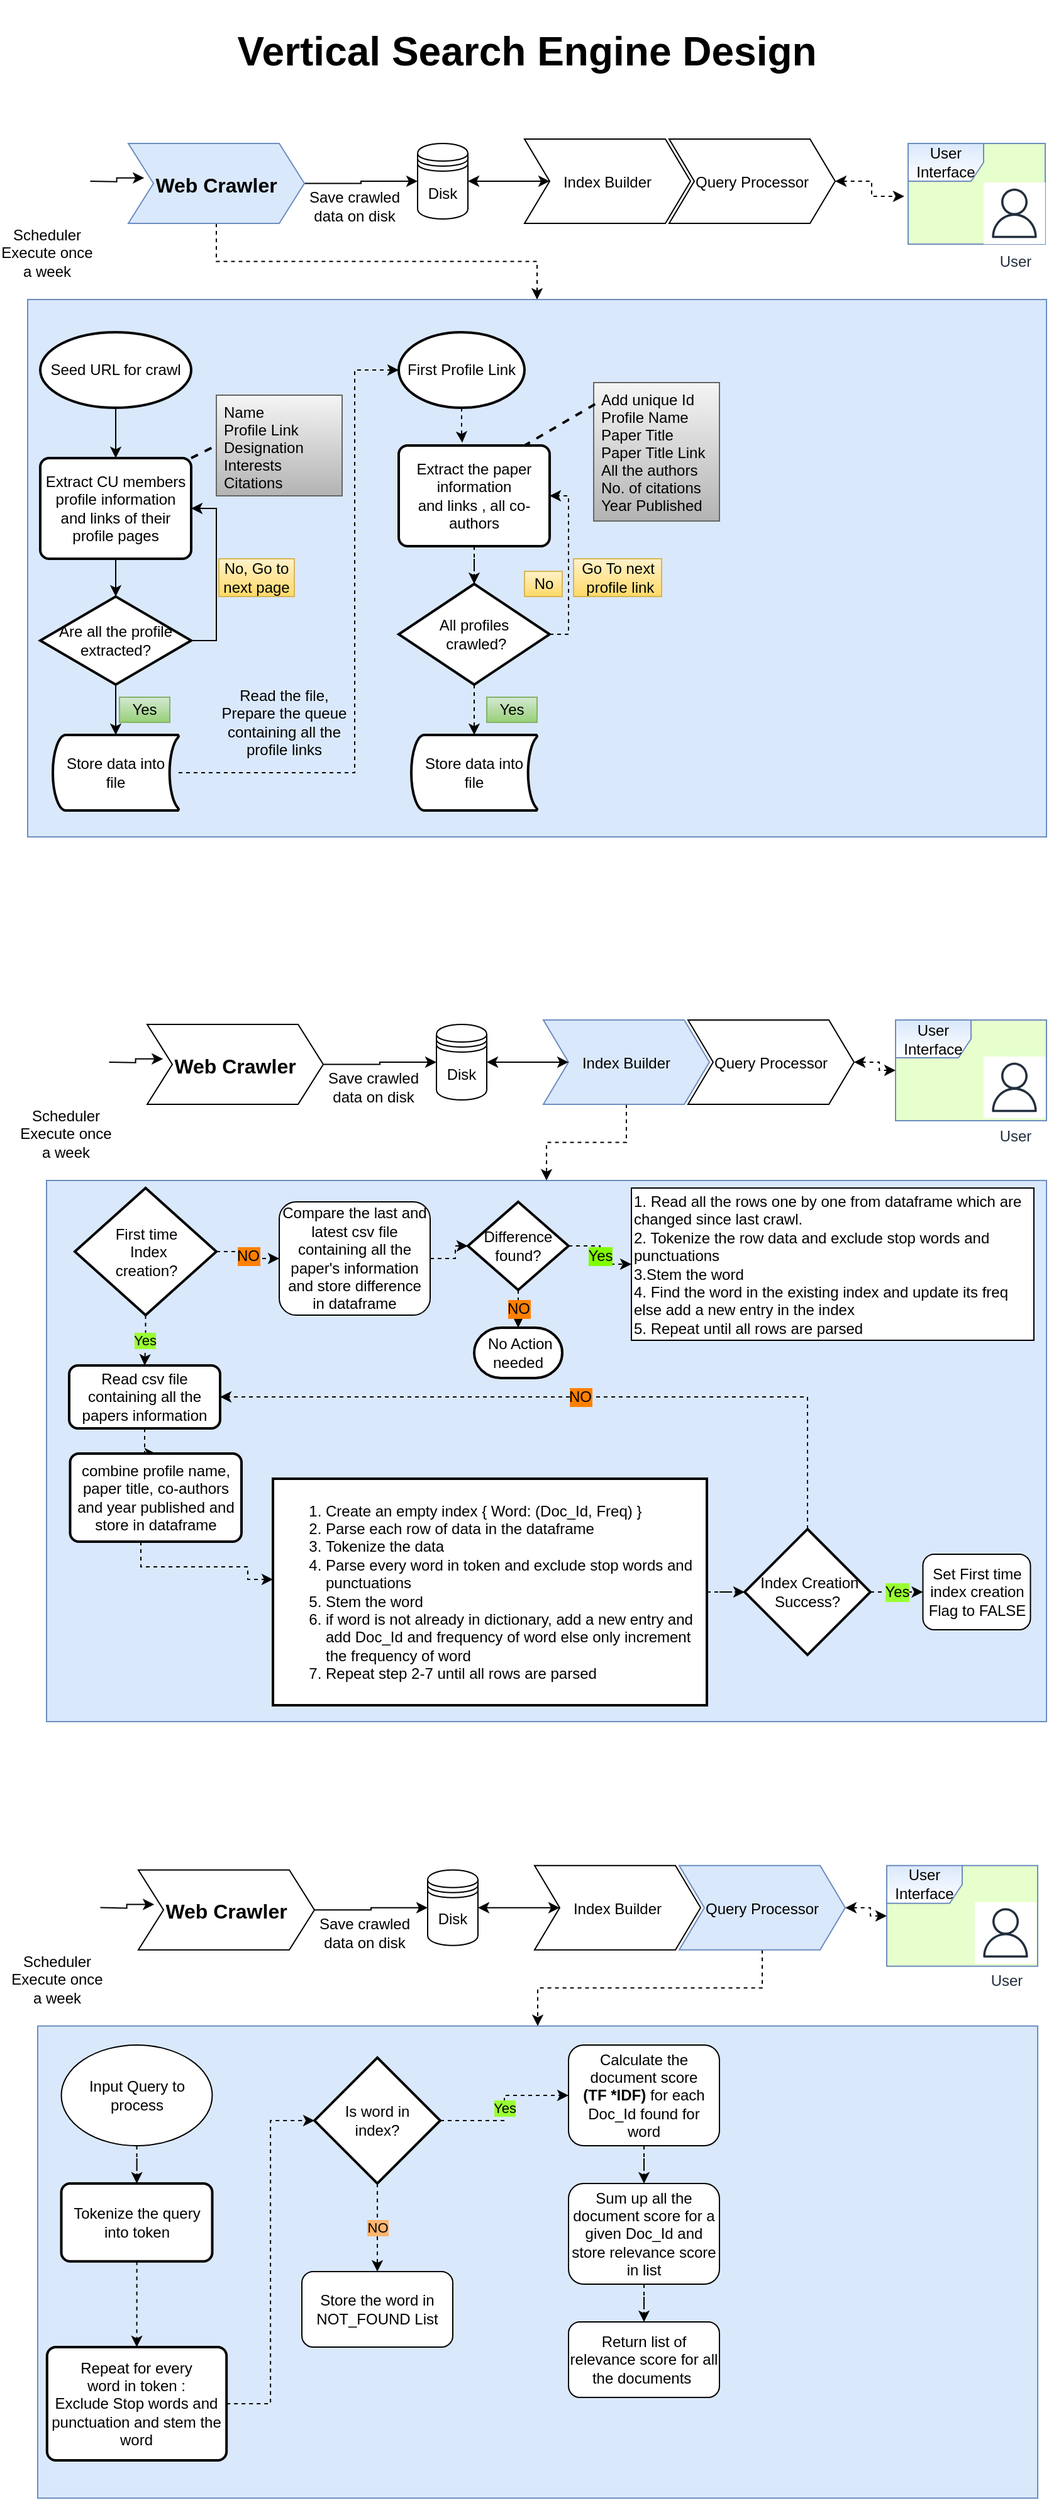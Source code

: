<mxfile version="14.5.0" type="github">
  <diagram id="kgpKYQtTHZ0yAKxKKP6v" name="Page-1">
    <mxGraphModel dx="1422" dy="766" grid="1" gridSize="10" guides="1" tooltips="1" connect="1" arrows="1" fold="1" page="1" pageScale="1" pageWidth="850" pageHeight="1100" math="0" shadow="0">
      <root>
        <mxCell id="0" />
        <mxCell id="1" parent="0" />
        <mxCell id="aCHnfyv8PlhnQlmvMtqF-79" value="" style="rounded=0;whiteSpace=wrap;html=1;fontSize=12;align=center;fillColor=#dae8fc;strokeColor=#6c8ebf;" parent="1" vertex="1">
          <mxGeometry x="30" y="243" width="810" height="427" as="geometry" />
        </mxCell>
        <mxCell id="aCHnfyv8PlhnQlmvMtqF-12" value="User Interface" style="shape=umlFrame;whiteSpace=wrap;html=1;fillColor=#dae8fc;strokeColor=#6c8ebf;gradientColor=#ffffff;swimlaneFillColor=#E6FFCC;" parent="1" vertex="1">
          <mxGeometry x="730" y="119" width="109" height="80" as="geometry" />
        </mxCell>
        <mxCell id="aCHnfyv8PlhnQlmvMtqF-6" value="Index Builder" style="shape=step;perimeter=stepPerimeter;fixedSize=1;points=[];align=center;" parent="1" vertex="1">
          <mxGeometry x="425" y="115.5" width="132" height="67" as="geometry" />
        </mxCell>
        <mxCell id="aCHnfyv8PlhnQlmvMtqF-19" style="edgeStyle=orthogonalEdgeStyle;rounded=0;orthogonalLoop=1;jettySize=auto;html=1;entryX=0;entryY=0.5;entryDx=0;entryDy=0;startArrow=none;startFill=0;" parent="1" source="aCHnfyv8PlhnQlmvMtqF-5" target="aCHnfyv8PlhnQlmvMtqF-17" edge="1">
          <mxGeometry relative="1" as="geometry" />
        </mxCell>
        <mxCell id="aCHnfyv8PlhnQlmvMtqF-82" style="edgeStyle=orthogonalEdgeStyle;rounded=0;orthogonalLoop=1;jettySize=auto;html=1;dashed=1;startArrow=none;startFill=0;fontSize=24;" parent="1" source="aCHnfyv8PlhnQlmvMtqF-5" target="aCHnfyv8PlhnQlmvMtqF-79" edge="1">
          <mxGeometry relative="1" as="geometry" />
        </mxCell>
        <mxCell id="aCHnfyv8PlhnQlmvMtqF-5" value="Web Crawler" style="shape=step;perimeter=stepPerimeter;fixedSize=1;points=[];fillColor=#dae8fc;strokeColor=#6c8ebf;fontStyle=1;fontSize=16;" parent="1" vertex="1">
          <mxGeometry x="110" y="119" width="140" height="63.5" as="geometry" />
        </mxCell>
        <mxCell id="8dAeOOXVESq5FxeyXLk6-39" style="edgeStyle=orthogonalEdgeStyle;rounded=0;orthogonalLoop=1;jettySize=auto;html=1;entryX=-0.028;entryY=0.525;entryDx=0;entryDy=0;entryPerimeter=0;dashed=1;startArrow=classic;startFill=1;" edge="1" parent="1" source="aCHnfyv8PlhnQlmvMtqF-7" target="aCHnfyv8PlhnQlmvMtqF-12">
          <mxGeometry relative="1" as="geometry" />
        </mxCell>
        <mxCell id="aCHnfyv8PlhnQlmvMtqF-7" value="Query Processor" style="shape=step;perimeter=stepPerimeter;fixedSize=1;points=[];align=center;fontSize=12;" parent="1" vertex="1">
          <mxGeometry x="540" y="115.5" width="132" height="67" as="geometry" />
        </mxCell>
        <mxCell id="aCHnfyv8PlhnQlmvMtqF-20" style="edgeStyle=orthogonalEdgeStyle;rounded=0;orthogonalLoop=1;jettySize=auto;html=1;startArrow=classic;startFill=1;" parent="1" source="aCHnfyv8PlhnQlmvMtqF-17" target="aCHnfyv8PlhnQlmvMtqF-6" edge="1">
          <mxGeometry relative="1" as="geometry" />
        </mxCell>
        <mxCell id="aCHnfyv8PlhnQlmvMtqF-17" value="Disk" style="shape=datastore;whiteSpace=wrap;html=1;gradientColor=#ffffff;" parent="1" vertex="1">
          <mxGeometry x="340" y="119" width="40" height="60" as="geometry" />
        </mxCell>
        <mxCell id="aCHnfyv8PlhnQlmvMtqF-22" value="Save crawled data on disk" style="text;html=1;strokeColor=none;fillColor=none;align=center;verticalAlign=middle;whiteSpace=wrap;rounded=0;" parent="1" vertex="1">
          <mxGeometry x="250" y="159" width="80" height="20" as="geometry" />
        </mxCell>
        <mxCell id="aCHnfyv8PlhnQlmvMtqF-30" style="edgeStyle=orthogonalEdgeStyle;rounded=0;orthogonalLoop=1;jettySize=auto;html=1;entryX=0.09;entryY=0.432;entryDx=0;entryDy=0;entryPerimeter=0;startArrow=none;startFill=0;" parent="1" target="aCHnfyv8PlhnQlmvMtqF-5" edge="1">
          <mxGeometry relative="1" as="geometry">
            <mxPoint x="79.75" y="148.941" as="sourcePoint" />
          </mxGeometry>
        </mxCell>
        <mxCell id="aCHnfyv8PlhnQlmvMtqF-24" value="Scheduler&lt;br&gt;Execute once &lt;br&gt;a week" style="shape=image;html=1;verticalAlign=top;verticalLabelPosition=bottom;labelBackgroundColor=#ffffff;imageAspect=0;aspect=fixed;image=https://cdn0.iconfinder.com/data/icons/simpline-mix/64/simpline_26-128.png;gradientColor=#ffffff;" parent="1" vertex="1">
          <mxGeometry x="10" y="108.13" width="69.75" height="69.75" as="geometry" />
        </mxCell>
        <mxCell id="aCHnfyv8PlhnQlmvMtqF-50" style="edgeStyle=orthogonalEdgeStyle;rounded=0;orthogonalLoop=1;jettySize=auto;html=1;entryX=0.5;entryY=0;entryDx=0;entryDy=0;startArrow=none;startFill=0;fontSize=12;" parent="1" source="aCHnfyv8PlhnQlmvMtqF-48" target="aCHnfyv8PlhnQlmvMtqF-49" edge="1">
          <mxGeometry relative="1" as="geometry" />
        </mxCell>
        <mxCell id="aCHnfyv8PlhnQlmvMtqF-48" value="Seed URL for crawl" style="strokeWidth=2;html=1;shape=mxgraph.flowchart.start_1;whiteSpace=wrap;gradientColor=#ffffff;fontSize=12;align=center;" parent="1" vertex="1">
          <mxGeometry x="40" y="269" width="120" height="60" as="geometry" />
        </mxCell>
        <mxCell id="aCHnfyv8PlhnQlmvMtqF-52" style="edgeStyle=orthogonalEdgeStyle;rounded=0;orthogonalLoop=1;jettySize=auto;html=1;entryX=0.5;entryY=0;entryDx=0;entryDy=0;entryPerimeter=0;startArrow=none;startFill=0;fontSize=12;" parent="1" source="aCHnfyv8PlhnQlmvMtqF-49" target="aCHnfyv8PlhnQlmvMtqF-51" edge="1">
          <mxGeometry relative="1" as="geometry" />
        </mxCell>
        <mxCell id="aCHnfyv8PlhnQlmvMtqF-49" value="Extract CU members profile information and links of their profile pages" style="rounded=1;whiteSpace=wrap;html=1;absoluteArcSize=1;arcSize=14;strokeWidth=2;gradientColor=#ffffff;fontSize=12;align=center;" parent="1" vertex="1">
          <mxGeometry x="40" y="369" width="120" height="80" as="geometry" />
        </mxCell>
        <mxCell id="aCHnfyv8PlhnQlmvMtqF-53" style="edgeStyle=orthogonalEdgeStyle;rounded=0;orthogonalLoop=1;jettySize=auto;html=1;startArrow=none;startFill=0;fontSize=12;entryX=1;entryY=0.5;entryDx=0;entryDy=0;exitX=1;exitY=0.5;exitDx=0;exitDy=0;exitPerimeter=0;" parent="1" source="aCHnfyv8PlhnQlmvMtqF-51" target="aCHnfyv8PlhnQlmvMtqF-49" edge="1">
          <mxGeometry relative="1" as="geometry">
            <mxPoint x="200" y="409" as="targetPoint" />
          </mxGeometry>
        </mxCell>
        <mxCell id="aCHnfyv8PlhnQlmvMtqF-57" style="edgeStyle=orthogonalEdgeStyle;rounded=0;orthogonalLoop=1;jettySize=auto;html=1;entryX=0.5;entryY=0;entryDx=0;entryDy=0;entryPerimeter=0;startArrow=none;startFill=0;fontSize=12;" parent="1" source="aCHnfyv8PlhnQlmvMtqF-51" target="aCHnfyv8PlhnQlmvMtqF-56" edge="1">
          <mxGeometry relative="1" as="geometry" />
        </mxCell>
        <mxCell id="aCHnfyv8PlhnQlmvMtqF-51" value="Are all the profile extracted?" style="strokeWidth=2;html=1;shape=mxgraph.flowchart.decision;whiteSpace=wrap;gradientColor=#ffffff;fontSize=12;align=center;" parent="1" vertex="1">
          <mxGeometry x="40" y="479" width="120" height="70" as="geometry" />
        </mxCell>
        <mxCell id="aCHnfyv8PlhnQlmvMtqF-55" value="No, Go to next page" style="text;html=1;strokeColor=#d6b656;fillColor=#fff2cc;align=center;verticalAlign=middle;whiteSpace=wrap;rounded=0;fontSize=12;gradientColor=#ffd966;" parent="1" vertex="1">
          <mxGeometry x="182" y="449" width="60" height="30" as="geometry" />
        </mxCell>
        <mxCell id="aCHnfyv8PlhnQlmvMtqF-62" style="edgeStyle=orthogonalEdgeStyle;rounded=0;orthogonalLoop=1;jettySize=auto;html=1;entryX=0;entryY=0.5;entryDx=0;entryDy=0;entryPerimeter=0;dashed=1;startArrow=none;startFill=0;fontSize=12;" parent="1" source="aCHnfyv8PlhnQlmvMtqF-56" target="aCHnfyv8PlhnQlmvMtqF-61" edge="1">
          <mxGeometry relative="1" as="geometry">
            <Array as="points">
              <mxPoint x="290" y="619" />
              <mxPoint x="290" y="299" />
            </Array>
          </mxGeometry>
        </mxCell>
        <mxCell id="aCHnfyv8PlhnQlmvMtqF-56" value="Store data into&lt;br&gt;file" style="strokeWidth=2;html=1;shape=mxgraph.flowchart.stored_data;whiteSpace=wrap;gradientColor=#ffffff;fontSize=12;align=center;" parent="1" vertex="1">
          <mxGeometry x="50" y="589" width="100" height="60" as="geometry" />
        </mxCell>
        <mxCell id="aCHnfyv8PlhnQlmvMtqF-58" value="Yes" style="text;html=1;strokeColor=#82b366;fillColor=#d5e8d4;align=center;verticalAlign=middle;whiteSpace=wrap;rounded=0;fontSize=12;gradientColor=#97d077;" parent="1" vertex="1">
          <mxGeometry x="103" y="559" width="40" height="20" as="geometry" />
        </mxCell>
        <mxCell id="aCHnfyv8PlhnQlmvMtqF-59" value="Name&#xa;Profile Link&#xa;Designation&#xa;Interests&#xa;Citations&#xa;" style="text;fillColor=#f5f5f5;align=left;verticalAlign=top;spacingLeft=4;spacingRight=4;overflow=hidden;rotatable=0;points=[[0,0.5],[1,0.5]];portConstraint=eastwest;fontSize=12;gradientColor=#b3b3b3;strokeColor=#666666;" parent="1" vertex="1">
          <mxGeometry x="180" y="319" width="100" height="80" as="geometry" />
        </mxCell>
        <mxCell id="aCHnfyv8PlhnQlmvMtqF-60" value="" style="endArrow=none;dashed=1;html=1;strokeWidth=2;fontSize=12;entryX=0;entryY=0.5;entryDx=0;entryDy=0;" parent="1" target="aCHnfyv8PlhnQlmvMtqF-59" edge="1">
          <mxGeometry width="50" height="50" relative="1" as="geometry">
            <mxPoint x="160" y="369" as="sourcePoint" />
            <mxPoint x="210" y="319" as="targetPoint" />
          </mxGeometry>
        </mxCell>
        <mxCell id="aCHnfyv8PlhnQlmvMtqF-66" style="edgeStyle=orthogonalEdgeStyle;rounded=0;orthogonalLoop=1;jettySize=auto;html=1;entryX=0.421;entryY=-0.028;entryDx=0;entryDy=0;entryPerimeter=0;dashed=1;startArrow=none;startFill=0;fontSize=12;" parent="1" source="aCHnfyv8PlhnQlmvMtqF-61" target="aCHnfyv8PlhnQlmvMtqF-64" edge="1">
          <mxGeometry relative="1" as="geometry" />
        </mxCell>
        <mxCell id="aCHnfyv8PlhnQlmvMtqF-61" value="First Profile Link" style="strokeWidth=2;html=1;shape=mxgraph.flowchart.start_2;whiteSpace=wrap;gradientColor=#ffffff;fontSize=12;align=center;" parent="1" vertex="1">
          <mxGeometry x="325" y="269" width="100" height="60" as="geometry" />
        </mxCell>
        <mxCell id="aCHnfyv8PlhnQlmvMtqF-63" value="Read the file,&lt;br&gt;Prepare the queue containing all the profile links" style="text;html=1;strokeColor=none;fillColor=none;align=center;verticalAlign=middle;whiteSpace=wrap;rounded=0;fontSize=12;" parent="1" vertex="1">
          <mxGeometry x="180" y="559" width="108" height="40" as="geometry" />
        </mxCell>
        <mxCell id="aCHnfyv8PlhnQlmvMtqF-71" style="edgeStyle=orthogonalEdgeStyle;rounded=0;orthogonalLoop=1;jettySize=auto;html=1;entryX=0.5;entryY=0;entryDx=0;entryDy=0;entryPerimeter=0;dashed=1;startArrow=none;startFill=0;fontSize=12;" parent="1" source="aCHnfyv8PlhnQlmvMtqF-64" target="aCHnfyv8PlhnQlmvMtqF-68" edge="1">
          <mxGeometry relative="1" as="geometry" />
        </mxCell>
        <mxCell id="aCHnfyv8PlhnQlmvMtqF-64" value="Extract the paper information &lt;br&gt;and links , all co-authors" style="rounded=1;whiteSpace=wrap;html=1;absoluteArcSize=1;arcSize=14;strokeWidth=2;gradientColor=#ffffff;fontSize=12;align=center;" parent="1" vertex="1">
          <mxGeometry x="325" y="359" width="120" height="80" as="geometry" />
        </mxCell>
        <mxCell id="aCHnfyv8PlhnQlmvMtqF-65" value="Add unique Id&#xa;Profile Name&#xa;Paper Title&#xa;Paper Title Link&#xa;All the authors&#xa;No. of citations&#xa;Year Published&#xa;" style="text;fillColor=#f5f5f5;align=left;verticalAlign=top;spacingLeft=4;spacingRight=4;overflow=hidden;rotatable=0;points=[[0,0.5],[1,0.5]];portConstraint=eastwest;fontSize=12;gradientColor=#b3b3b3;strokeColor=#666666;" parent="1" vertex="1">
          <mxGeometry x="480" y="309" width="100" height="110" as="geometry" />
        </mxCell>
        <mxCell id="aCHnfyv8PlhnQlmvMtqF-67" value="" style="endArrow=none;dashed=1;html=1;strokeWidth=2;fontSize=12;exitX=0.011;exitY=0.156;exitDx=0;exitDy=0;exitPerimeter=0;" parent="1" source="aCHnfyv8PlhnQlmvMtqF-65" edge="1">
          <mxGeometry width="50" height="50" relative="1" as="geometry">
            <mxPoint x="475" y="339" as="sourcePoint" />
            <mxPoint x="425" y="359" as="targetPoint" />
            <Array as="points" />
          </mxGeometry>
        </mxCell>
        <mxCell id="aCHnfyv8PlhnQlmvMtqF-72" style="edgeStyle=orthogonalEdgeStyle;rounded=0;orthogonalLoop=1;jettySize=auto;html=1;entryX=1;entryY=0.5;entryDx=0;entryDy=0;dashed=1;startArrow=none;startFill=0;fontSize=12;" parent="1" source="aCHnfyv8PlhnQlmvMtqF-68" target="aCHnfyv8PlhnQlmvMtqF-64" edge="1">
          <mxGeometry relative="1" as="geometry">
            <Array as="points">
              <mxPoint x="460" y="509" />
              <mxPoint x="460" y="399" />
            </Array>
          </mxGeometry>
        </mxCell>
        <mxCell id="aCHnfyv8PlhnQlmvMtqF-76" style="edgeStyle=orthogonalEdgeStyle;rounded=0;orthogonalLoop=1;jettySize=auto;html=1;entryX=0.5;entryY=0;entryDx=0;entryDy=0;entryPerimeter=0;dashed=1;startArrow=none;startFill=0;fontSize=12;" parent="1" source="aCHnfyv8PlhnQlmvMtqF-68" target="aCHnfyv8PlhnQlmvMtqF-74" edge="1">
          <mxGeometry relative="1" as="geometry" />
        </mxCell>
        <mxCell id="aCHnfyv8PlhnQlmvMtqF-68" value="All profiles&lt;br&gt;&amp;nbsp;crawled?" style="strokeWidth=2;html=1;shape=mxgraph.flowchart.decision;whiteSpace=wrap;gradientColor=#ffffff;fontSize=12;align=center;" parent="1" vertex="1">
          <mxGeometry x="325" y="469" width="120" height="80" as="geometry" />
        </mxCell>
        <mxCell id="aCHnfyv8PlhnQlmvMtqF-73" value="No" style="text;html=1;align=center;verticalAlign=middle;resizable=0;points=[];autosize=1;fontSize=12;gradientColor=#ffd966;fillColor=#fff2cc;strokeColor=#d6b656;" parent="1" vertex="1">
          <mxGeometry x="425" y="459" width="30" height="20" as="geometry" />
        </mxCell>
        <mxCell id="aCHnfyv8PlhnQlmvMtqF-74" value="Store data into&lt;br&gt;file" style="strokeWidth=2;html=1;shape=mxgraph.flowchart.stored_data;whiteSpace=wrap;gradientColor=#ffffff;fontSize=12;align=center;" parent="1" vertex="1">
          <mxGeometry x="335" y="589" width="100" height="60" as="geometry" />
        </mxCell>
        <mxCell id="aCHnfyv8PlhnQlmvMtqF-77" value="Yes" style="text;html=1;strokeColor=#82b366;fillColor=#d5e8d4;align=center;verticalAlign=middle;whiteSpace=wrap;rounded=0;fontSize=12;gradientColor=#97d077;" parent="1" vertex="1">
          <mxGeometry x="395" y="559" width="40" height="20" as="geometry" />
        </mxCell>
        <mxCell id="aCHnfyv8PlhnQlmvMtqF-78" value="Go To next&lt;br&gt;&amp;nbsp;profile link" style="text;html=1;align=center;verticalAlign=middle;resizable=0;points=[];autosize=1;fontSize=12;gradientColor=#ffd966;fillColor=#fff2cc;strokeColor=#d6b656;" parent="1" vertex="1">
          <mxGeometry x="464" y="449" width="70" height="30" as="geometry" />
        </mxCell>
        <mxCell id="aCHnfyv8PlhnQlmvMtqF-81" value="&lt;h1 style=&quot;font-size: 32px;&quot;&gt;Vertical Search Engine Design&lt;/h1&gt;&lt;p style=&quot;font-size: 32px;&quot;&gt;&lt;br style=&quot;font-size: 32px;&quot;&gt;&lt;/p&gt;" style="text;html=1;strokeColor=none;fillColor=none;spacing=5;spacingTop=-20;whiteSpace=wrap;overflow=hidden;rounded=0;fontSize=32;align=center;verticalAlign=middle;" parent="1" vertex="1">
          <mxGeometry x="167" y="20" width="520" height="60" as="geometry" />
        </mxCell>
        <mxCell id="aCHnfyv8PlhnQlmvMtqF-85" value="User" style="outlineConnect=0;fontColor=#232F3E;gradientColor=none;strokeColor=#232F3E;fillColor=#ffffff;dashed=0;verticalLabelPosition=bottom;verticalAlign=top;align=center;html=1;fontSize=12;fontStyle=0;aspect=fixed;shape=mxgraph.aws4.resourceIcon;resIcon=mxgraph.aws4.user;" parent="1" vertex="1">
          <mxGeometry x="790" y="150" width="49" height="49" as="geometry" />
        </mxCell>
        <mxCell id="W53FJTdG9QXFK-XVxgLC-1" value="" style="rounded=0;whiteSpace=wrap;html=1;fontSize=12;align=center;fillColor=#dae8fc;strokeColor=#6c8ebf;" parent="1" vertex="1">
          <mxGeometry x="45" y="943" width="795" height="430" as="geometry" />
        </mxCell>
        <mxCell id="W53FJTdG9QXFK-XVxgLC-2" value="User Interface" style="shape=umlFrame;whiteSpace=wrap;html=1;fillColor=#dae8fc;strokeColor=#6c8ebf;gradientColor=#ffffff;swimlaneFillColor=#E6FFCC;" parent="1" vertex="1">
          <mxGeometry x="720" y="815.5" width="120" height="80" as="geometry" />
        </mxCell>
        <mxCell id="W53FJTdG9QXFK-XVxgLC-43" style="edgeStyle=orthogonalEdgeStyle;rounded=0;orthogonalLoop=1;jettySize=auto;html=1;dashed=1;" parent="1" source="W53FJTdG9QXFK-XVxgLC-3" target="W53FJTdG9QXFK-XVxgLC-1" edge="1">
          <mxGeometry relative="1" as="geometry" />
        </mxCell>
        <mxCell id="W53FJTdG9QXFK-XVxgLC-3" value="Index Builder" style="shape=step;perimeter=stepPerimeter;fixedSize=1;points=[];align=center;fillColor=#dae8fc;strokeColor=#6c8ebf;" parent="1" vertex="1">
          <mxGeometry x="440" y="815.5" width="132" height="67" as="geometry" />
        </mxCell>
        <mxCell id="W53FJTdG9QXFK-XVxgLC-4" style="edgeStyle=orthogonalEdgeStyle;rounded=0;orthogonalLoop=1;jettySize=auto;html=1;entryX=0;entryY=0.5;entryDx=0;entryDy=0;startArrow=none;startFill=0;" parent="1" source="W53FJTdG9QXFK-XVxgLC-6" target="W53FJTdG9QXFK-XVxgLC-10" edge="1">
          <mxGeometry relative="1" as="geometry" />
        </mxCell>
        <mxCell id="W53FJTdG9QXFK-XVxgLC-6" value="Web Crawler" style="shape=step;perimeter=stepPerimeter;fixedSize=1;points=[];fontStyle=1;fontSize=16;" parent="1" vertex="1">
          <mxGeometry x="125" y="819" width="140" height="63.5" as="geometry" />
        </mxCell>
        <mxCell id="W53FJTdG9QXFK-XVxgLC-60" style="edgeStyle=orthogonalEdgeStyle;rounded=0;orthogonalLoop=1;jettySize=auto;html=1;dashed=1;labelBackgroundColor=#99FF33;fontSize=12;startArrow=classic;startFill=1;" parent="1" source="W53FJTdG9QXFK-XVxgLC-8" target="W53FJTdG9QXFK-XVxgLC-2" edge="1">
          <mxGeometry relative="1" as="geometry" />
        </mxCell>
        <mxCell id="W53FJTdG9QXFK-XVxgLC-8" value="Query Processor" style="shape=step;perimeter=stepPerimeter;fixedSize=1;points=[];align=center;fontSize=12;" parent="1" vertex="1">
          <mxGeometry x="555" y="815.5" width="132" height="67" as="geometry" />
        </mxCell>
        <mxCell id="W53FJTdG9QXFK-XVxgLC-9" style="edgeStyle=orthogonalEdgeStyle;rounded=0;orthogonalLoop=1;jettySize=auto;html=1;startArrow=classic;startFill=1;" parent="1" source="W53FJTdG9QXFK-XVxgLC-10" target="W53FJTdG9QXFK-XVxgLC-3" edge="1">
          <mxGeometry relative="1" as="geometry" />
        </mxCell>
        <mxCell id="W53FJTdG9QXFK-XVxgLC-10" value="Disk" style="shape=datastore;whiteSpace=wrap;html=1;gradientColor=#ffffff;" parent="1" vertex="1">
          <mxGeometry x="355" y="819" width="40" height="60" as="geometry" />
        </mxCell>
        <mxCell id="W53FJTdG9QXFK-XVxgLC-11" value="Save crawled data on disk" style="text;html=1;strokeColor=none;fillColor=none;align=center;verticalAlign=middle;whiteSpace=wrap;rounded=0;" parent="1" vertex="1">
          <mxGeometry x="265" y="859" width="80" height="20" as="geometry" />
        </mxCell>
        <mxCell id="W53FJTdG9QXFK-XVxgLC-12" style="edgeStyle=orthogonalEdgeStyle;rounded=0;orthogonalLoop=1;jettySize=auto;html=1;entryX=0.09;entryY=0.432;entryDx=0;entryDy=0;entryPerimeter=0;startArrow=none;startFill=0;" parent="1" target="W53FJTdG9QXFK-XVxgLC-6" edge="1">
          <mxGeometry relative="1" as="geometry">
            <mxPoint x="94.75" y="848.941" as="sourcePoint" />
          </mxGeometry>
        </mxCell>
        <mxCell id="W53FJTdG9QXFK-XVxgLC-13" value="Scheduler&lt;br&gt;Execute once &lt;br&gt;a week" style="shape=image;html=1;verticalAlign=top;verticalLabelPosition=bottom;labelBackgroundColor=#ffffff;imageAspect=0;aspect=fixed;image=https://cdn0.iconfinder.com/data/icons/simpline-mix/64/simpline_26-128.png;gradientColor=#ffffff;" parent="1" vertex="1">
          <mxGeometry x="25" y="808.13" width="69.75" height="69.75" as="geometry" />
        </mxCell>
        <mxCell id="W53FJTdG9QXFK-XVxgLC-50" style="edgeStyle=orthogonalEdgeStyle;rounded=0;orthogonalLoop=1;jettySize=auto;html=1;entryX=0.5;entryY=0;entryDx=0;entryDy=0;dashed=1;labelBackgroundColor=#99FF33;" parent="1" source="W53FJTdG9QXFK-XVxgLC-17" target="W53FJTdG9QXFK-XVxgLC-47" edge="1">
          <mxGeometry relative="1" as="geometry" />
        </mxCell>
        <mxCell id="W53FJTdG9QXFK-XVxgLC-17" value="Read csv file containing all the papers information" style="rounded=1;whiteSpace=wrap;html=1;absoluteArcSize=1;arcSize=14;strokeWidth=2;gradientColor=#ffffff;fontSize=12;align=center;" parent="1" vertex="1">
          <mxGeometry x="63" y="1090" width="120" height="50" as="geometry" />
        </mxCell>
        <mxCell id="W53FJTdG9QXFK-XVxgLC-42" value="User" style="outlineConnect=0;fontColor=#232F3E;gradientColor=none;strokeColor=#232F3E;fillColor=#ffffff;dashed=0;verticalLabelPosition=bottom;verticalAlign=top;align=center;html=1;fontSize=12;fontStyle=0;aspect=fixed;shape=mxgraph.aws4.resourceIcon;resIcon=mxgraph.aws4.user;" parent="1" vertex="1">
          <mxGeometry x="790" y="844.5" width="49" height="49" as="geometry" />
        </mxCell>
        <mxCell id="W53FJTdG9QXFK-XVxgLC-46" value="Yes" style="edgeStyle=orthogonalEdgeStyle;rounded=0;orthogonalLoop=1;jettySize=auto;html=1;entryX=0.5;entryY=0;entryDx=0;entryDy=0;dashed=1;labelBackgroundColor=#99FF33;" parent="1" source="W53FJTdG9QXFK-XVxgLC-44" target="W53FJTdG9QXFK-XVxgLC-17" edge="1">
          <mxGeometry relative="1" as="geometry" />
        </mxCell>
        <mxCell id="W53FJTdG9QXFK-XVxgLC-71" value="NO" style="edgeStyle=orthogonalEdgeStyle;rounded=0;orthogonalLoop=1;jettySize=auto;html=1;dashed=1;labelBackgroundColor=#FF8000;fontSize=12;" parent="1" source="W53FJTdG9QXFK-XVxgLC-44" target="W53FJTdG9QXFK-XVxgLC-70" edge="1">
          <mxGeometry relative="1" as="geometry" />
        </mxCell>
        <mxCell id="W53FJTdG9QXFK-XVxgLC-44" value="First time&lt;br&gt;&amp;nbsp;Index &lt;br&gt;creation?" style="strokeWidth=2;html=1;shape=mxgraph.flowchart.decision;whiteSpace=wrap;" parent="1" vertex="1">
          <mxGeometry x="67.5" y="949" width="112.5" height="101" as="geometry" />
        </mxCell>
        <mxCell id="W53FJTdG9QXFK-XVxgLC-61" style="edgeStyle=orthogonalEdgeStyle;rounded=0;orthogonalLoop=1;jettySize=auto;html=1;dashed=1;labelBackgroundColor=#99FF33;fontSize=12;" parent="1" source="W53FJTdG9QXFK-XVxgLC-47" target="W53FJTdG9QXFK-XVxgLC-59" edge="1">
          <mxGeometry relative="1" as="geometry">
            <Array as="points">
              <mxPoint x="120" y="1250" />
              <mxPoint x="205" y="1250" />
              <mxPoint x="205" y="1260" />
            </Array>
          </mxGeometry>
        </mxCell>
        <mxCell id="W53FJTdG9QXFK-XVxgLC-47" value="combine profile name, paper title, co-authors and year published and store in dataframe" style="rounded=1;whiteSpace=wrap;html=1;absoluteArcSize=1;arcSize=14;strokeWidth=2;gradientColor=#ffffff;fontSize=12;align=center;" parent="1" vertex="1">
          <mxGeometry x="63.75" y="1160" width="136.25" height="70" as="geometry" />
        </mxCell>
        <mxCell id="W53FJTdG9QXFK-XVxgLC-65" style="edgeStyle=orthogonalEdgeStyle;rounded=0;orthogonalLoop=1;jettySize=auto;html=1;dashed=1;labelBackgroundColor=#99FF33;fontSize=12;" parent="1" source="W53FJTdG9QXFK-XVxgLC-59" target="W53FJTdG9QXFK-XVxgLC-64" edge="1">
          <mxGeometry relative="1" as="geometry" />
        </mxCell>
        <mxCell id="W53FJTdG9QXFK-XVxgLC-59" value="&lt;ol style=&quot;font-size: 12px&quot;&gt;&lt;li style=&quot;font-size: 12px&quot;&gt;&lt;span style=&quot;font-size: 12px&quot;&gt;Create an empty index { Word: (Doc_Id, Freq) }&lt;/span&gt;&lt;/li&gt;&lt;li style=&quot;font-size: 12px&quot;&gt;&lt;span style=&quot;font-size: 12px&quot;&gt;Parse each row of data in the dataframe&lt;/span&gt;&lt;br style=&quot;font-size: 12px&quot;&gt;&lt;/li&gt;&lt;li style=&quot;font-size: 12px&quot;&gt;Tokenize the data&lt;/li&gt;&lt;li style=&quot;font-size: 12px&quot;&gt;Parse every word in token and exclude stop words and punctuations&lt;/li&gt;&lt;li style=&quot;font-size: 12px&quot;&gt;Stem the word&lt;/li&gt;&lt;li style=&quot;font-size: 12px&quot;&gt;if word is not already in dictionary, add a new entry and add Doc_Id and frequency of word else only increment the frequency of word&lt;/li&gt;&lt;li style=&quot;font-size: 12px&quot;&gt;Repeat step 2-7 until all rows are parsed&lt;/li&gt;&lt;/ol&gt;" style="rounded=1;whiteSpace=wrap;html=1;absoluteArcSize=1;arcSize=0;strokeWidth=2;align=left;fontSize=12;" parent="1" vertex="1">
          <mxGeometry x="225" y="1180" width="345" height="180" as="geometry" />
        </mxCell>
        <mxCell id="W53FJTdG9QXFK-XVxgLC-67" value="Yes" style="edgeStyle=orthogonalEdgeStyle;rounded=0;orthogonalLoop=1;jettySize=auto;html=1;entryX=0;entryY=0.5;entryDx=0;entryDy=0;dashed=1;labelBackgroundColor=#99FF33;fontSize=12;" parent="1" source="W53FJTdG9QXFK-XVxgLC-64" target="W53FJTdG9QXFK-XVxgLC-66" edge="1">
          <mxGeometry relative="1" as="geometry" />
        </mxCell>
        <mxCell id="W53FJTdG9QXFK-XVxgLC-68" value="NO" style="edgeStyle=orthogonalEdgeStyle;rounded=0;orthogonalLoop=1;jettySize=auto;html=1;entryX=1;entryY=0.5;entryDx=0;entryDy=0;dashed=1;labelBackgroundColor=#FF8000;fontSize=12;" parent="1" source="W53FJTdG9QXFK-XVxgLC-64" target="W53FJTdG9QXFK-XVxgLC-17" edge="1">
          <mxGeometry relative="1" as="geometry">
            <Array as="points">
              <mxPoint x="650" y="1115" />
            </Array>
          </mxGeometry>
        </mxCell>
        <mxCell id="W53FJTdG9QXFK-XVxgLC-64" value="&amp;nbsp;Index Creation Success?" style="strokeWidth=2;html=1;shape=mxgraph.flowchart.decision;whiteSpace=wrap;fontSize=12;align=center;" parent="1" vertex="1">
          <mxGeometry x="600" y="1220" width="100" height="100" as="geometry" />
        </mxCell>
        <mxCell id="W53FJTdG9QXFK-XVxgLC-66" value="Set First time index creation Flag to FALSE" style="rounded=1;whiteSpace=wrap;html=1;fontSize=12;align=center;" parent="1" vertex="1">
          <mxGeometry x="741.75" y="1240" width="85.5" height="60" as="geometry" />
        </mxCell>
        <mxCell id="W53FJTdG9QXFK-XVxgLC-73" style="edgeStyle=orthogonalEdgeStyle;rounded=0;orthogonalLoop=1;jettySize=auto;html=1;entryX=0;entryY=0.5;entryDx=0;entryDy=0;entryPerimeter=0;dashed=1;labelBackgroundColor=#FF8000;fontSize=12;" parent="1" source="W53FJTdG9QXFK-XVxgLC-70" target="W53FJTdG9QXFK-XVxgLC-72" edge="1">
          <mxGeometry relative="1" as="geometry" />
        </mxCell>
        <mxCell id="W53FJTdG9QXFK-XVxgLC-70" value="&lt;div&gt;&lt;span&gt;Compare the last and latest csv file containing all the paper&#39;s information and store difference in dataframe&lt;/span&gt;&lt;/div&gt;" style="rounded=1;whiteSpace=wrap;html=1;fontSize=12;align=center;" parent="1" vertex="1">
          <mxGeometry x="230" y="960" width="120" height="90" as="geometry" />
        </mxCell>
        <mxCell id="W53FJTdG9QXFK-XVxgLC-75" value="NO" style="edgeStyle=orthogonalEdgeStyle;rounded=0;orthogonalLoop=1;jettySize=auto;html=1;entryX=0.5;entryY=0;entryDx=0;entryDy=0;entryPerimeter=0;dashed=1;labelBackgroundColor=#FF8000;fontSize=12;" parent="1" source="W53FJTdG9QXFK-XVxgLC-72" target="W53FJTdG9QXFK-XVxgLC-74" edge="1">
          <mxGeometry relative="1" as="geometry" />
        </mxCell>
        <mxCell id="W53FJTdG9QXFK-XVxgLC-77" value="Yes" style="edgeStyle=orthogonalEdgeStyle;rounded=0;orthogonalLoop=1;jettySize=auto;html=1;dashed=1;labelBackgroundColor=#80FF00;fontSize=12;" parent="1" source="W53FJTdG9QXFK-XVxgLC-72" target="W53FJTdG9QXFK-XVxgLC-76" edge="1">
          <mxGeometry relative="1" as="geometry" />
        </mxCell>
        <mxCell id="W53FJTdG9QXFK-XVxgLC-72" value="Difference found?" style="strokeWidth=2;html=1;shape=mxgraph.flowchart.decision;whiteSpace=wrap;fontSize=12;align=center;" parent="1" vertex="1">
          <mxGeometry x="380" y="960" width="80" height="70" as="geometry" />
        </mxCell>
        <mxCell id="W53FJTdG9QXFK-XVxgLC-74" value="&amp;nbsp;No Action needed" style="strokeWidth=2;html=1;shape=mxgraph.flowchart.terminator;whiteSpace=wrap;fontSize=12;align=center;" parent="1" vertex="1">
          <mxGeometry x="385" y="1060" width="70" height="40" as="geometry" />
        </mxCell>
        <mxCell id="W53FJTdG9QXFK-XVxgLC-76" value="1. Read all the rows one by one from dataframe which are changed since last crawl.&lt;br&gt;2. Tokenize the row data and exclude stop words and punctuations&lt;br&gt;3.Stem the word&lt;br&gt;4. Find the word in the existing index and update its freq else add a new entry in the index&lt;br&gt;5. Repeat until all rows are parsed" style="rounded=0;whiteSpace=wrap;html=1;fontSize=12;align=left;" parent="1" vertex="1">
          <mxGeometry x="510" y="949" width="320" height="121" as="geometry" />
        </mxCell>
        <mxCell id="8dAeOOXVESq5FxeyXLk6-1" value="" style="rounded=0;whiteSpace=wrap;html=1;fontSize=12;align=center;fillColor=#dae8fc;strokeColor=#6c8ebf;" vertex="1" parent="1">
          <mxGeometry x="38" y="1614.87" width="795" height="375.13" as="geometry" />
        </mxCell>
        <mxCell id="8dAeOOXVESq5FxeyXLk6-2" value="User Interface" style="shape=umlFrame;whiteSpace=wrap;html=1;fillColor=#dae8fc;strokeColor=#6c8ebf;gradientColor=#ffffff;swimlaneFillColor=#E6FFCC;" vertex="1" parent="1">
          <mxGeometry x="713" y="1487.37" width="120" height="80" as="geometry" />
        </mxCell>
        <mxCell id="8dAeOOXVESq5FxeyXLk6-4" value="Index Builder" style="shape=step;perimeter=stepPerimeter;fixedSize=1;points=[];align=center;" vertex="1" parent="1">
          <mxGeometry x="433" y="1487.37" width="132" height="67" as="geometry" />
        </mxCell>
        <mxCell id="8dAeOOXVESq5FxeyXLk6-5" style="edgeStyle=orthogonalEdgeStyle;rounded=0;orthogonalLoop=1;jettySize=auto;html=1;entryX=0;entryY=0.5;entryDx=0;entryDy=0;startArrow=none;startFill=0;" edge="1" parent="1" source="8dAeOOXVESq5FxeyXLk6-6" target="8dAeOOXVESq5FxeyXLk6-10">
          <mxGeometry relative="1" as="geometry" />
        </mxCell>
        <mxCell id="8dAeOOXVESq5FxeyXLk6-6" value="Web Crawler" style="shape=step;perimeter=stepPerimeter;fixedSize=1;points=[];fontStyle=1;fontSize=16;" vertex="1" parent="1">
          <mxGeometry x="118" y="1490.87" width="140" height="63.5" as="geometry" />
        </mxCell>
        <mxCell id="8dAeOOXVESq5FxeyXLk6-7" style="edgeStyle=orthogonalEdgeStyle;rounded=0;orthogonalLoop=1;jettySize=auto;html=1;dashed=1;labelBackgroundColor=#99FF33;fontSize=12;startArrow=classic;startFill=1;" edge="1" parent="1" source="8dAeOOXVESq5FxeyXLk6-8" target="8dAeOOXVESq5FxeyXLk6-2">
          <mxGeometry relative="1" as="geometry" />
        </mxCell>
        <mxCell id="8dAeOOXVESq5FxeyXLk6-35" style="edgeStyle=orthogonalEdgeStyle;rounded=0;orthogonalLoop=1;jettySize=auto;html=1;dashed=1;" edge="1" parent="1" source="8dAeOOXVESq5FxeyXLk6-8" target="8dAeOOXVESq5FxeyXLk6-1">
          <mxGeometry relative="1" as="geometry" />
        </mxCell>
        <mxCell id="8dAeOOXVESq5FxeyXLk6-8" value="Query Processor" style="shape=step;perimeter=stepPerimeter;fixedSize=1;points=[];align=center;fontSize=12;fillColor=#dae8fc;strokeColor=#6c8ebf;" vertex="1" parent="1">
          <mxGeometry x="548" y="1487.37" width="132" height="67" as="geometry" />
        </mxCell>
        <mxCell id="8dAeOOXVESq5FxeyXLk6-9" style="edgeStyle=orthogonalEdgeStyle;rounded=0;orthogonalLoop=1;jettySize=auto;html=1;startArrow=classic;startFill=1;" edge="1" parent="1" source="8dAeOOXVESq5FxeyXLk6-10" target="8dAeOOXVESq5FxeyXLk6-4">
          <mxGeometry relative="1" as="geometry" />
        </mxCell>
        <mxCell id="8dAeOOXVESq5FxeyXLk6-10" value="Disk" style="shape=datastore;whiteSpace=wrap;html=1;gradientColor=#ffffff;" vertex="1" parent="1">
          <mxGeometry x="348" y="1490.87" width="40" height="60" as="geometry" />
        </mxCell>
        <mxCell id="8dAeOOXVESq5FxeyXLk6-11" value="Save crawled data on disk" style="text;html=1;strokeColor=none;fillColor=none;align=center;verticalAlign=middle;whiteSpace=wrap;rounded=0;" vertex="1" parent="1">
          <mxGeometry x="258" y="1530.87" width="80" height="20" as="geometry" />
        </mxCell>
        <mxCell id="8dAeOOXVESq5FxeyXLk6-12" style="edgeStyle=orthogonalEdgeStyle;rounded=0;orthogonalLoop=1;jettySize=auto;html=1;entryX=0.09;entryY=0.432;entryDx=0;entryDy=0;entryPerimeter=0;startArrow=none;startFill=0;" edge="1" parent="1" target="8dAeOOXVESq5FxeyXLk6-6">
          <mxGeometry relative="1" as="geometry">
            <mxPoint x="87.75" y="1520.811" as="sourcePoint" />
          </mxGeometry>
        </mxCell>
        <mxCell id="8dAeOOXVESq5FxeyXLk6-13" value="Scheduler&lt;br&gt;Execute once &lt;br&gt;a week" style="shape=image;html=1;verticalAlign=top;verticalLabelPosition=bottom;labelBackgroundColor=#ffffff;imageAspect=0;aspect=fixed;image=https://cdn0.iconfinder.com/data/icons/simpline-mix/64/simpline_26-128.png;gradientColor=#ffffff;" vertex="1" parent="1">
          <mxGeometry x="18" y="1480" width="69.75" height="69.75" as="geometry" />
        </mxCell>
        <mxCell id="8dAeOOXVESq5FxeyXLk6-14" style="edgeStyle=orthogonalEdgeStyle;rounded=0;orthogonalLoop=1;jettySize=auto;html=1;entryX=0.5;entryY=0;entryDx=0;entryDy=0;dashed=1;labelBackgroundColor=#99FF33;" edge="1" parent="1" source="8dAeOOXVESq5FxeyXLk6-15" target="8dAeOOXVESq5FxeyXLk6-21">
          <mxGeometry relative="1" as="geometry" />
        </mxCell>
        <mxCell id="8dAeOOXVESq5FxeyXLk6-15" value="Tokenize the query into token" style="rounded=1;whiteSpace=wrap;html=1;absoluteArcSize=1;arcSize=14;strokeWidth=2;gradientColor=#ffffff;fontSize=12;align=center;" vertex="1" parent="1">
          <mxGeometry x="56.75" y="1740" width="120" height="61.87" as="geometry" />
        </mxCell>
        <mxCell id="8dAeOOXVESq5FxeyXLk6-16" value="User" style="outlineConnect=0;fontColor=#232F3E;gradientColor=none;strokeColor=#232F3E;fillColor=#ffffff;dashed=0;verticalLabelPosition=bottom;verticalAlign=top;align=center;html=1;fontSize=12;fontStyle=0;aspect=fixed;shape=mxgraph.aws4.resourceIcon;resIcon=mxgraph.aws4.user;" vertex="1" parent="1">
          <mxGeometry x="783" y="1516.37" width="49" height="49" as="geometry" />
        </mxCell>
        <mxCell id="8dAeOOXVESq5FxeyXLk6-41" style="edgeStyle=orthogonalEdgeStyle;rounded=0;orthogonalLoop=1;jettySize=auto;html=1;entryX=0;entryY=0.5;entryDx=0;entryDy=0;entryPerimeter=0;dashed=1;startArrow=none;startFill=0;" edge="1" parent="1" source="8dAeOOXVESq5FxeyXLk6-21" target="8dAeOOXVESq5FxeyXLk6-40">
          <mxGeometry relative="1" as="geometry" />
        </mxCell>
        <mxCell id="8dAeOOXVESq5FxeyXLk6-21" value="&lt;span&gt;Repeat for every &lt;br&gt;word in token :&lt;/span&gt;&lt;br&gt;&lt;span&gt;Exclude Stop words and punctuation and stem the word&lt;/span&gt;" style="rounded=1;whiteSpace=wrap;html=1;absoluteArcSize=1;arcSize=14;strokeWidth=2;gradientColor=#ffffff;fontSize=12;align=center;" vertex="1" parent="1">
          <mxGeometry x="45.4" y="1870" width="142.69" height="90" as="geometry" />
        </mxCell>
        <mxCell id="8dAeOOXVESq5FxeyXLk6-37" style="edgeStyle=orthogonalEdgeStyle;rounded=0;orthogonalLoop=1;jettySize=auto;html=1;entryX=0.5;entryY=0;entryDx=0;entryDy=0;dashed=1;" edge="1" parent="1" source="8dAeOOXVESq5FxeyXLk6-36" target="8dAeOOXVESq5FxeyXLk6-15">
          <mxGeometry relative="1" as="geometry" />
        </mxCell>
        <mxCell id="8dAeOOXVESq5FxeyXLk6-36" value="Input Query to process" style="ellipse;whiteSpace=wrap;html=1;" vertex="1" parent="1">
          <mxGeometry x="56.75" y="1630" width="120" height="80" as="geometry" />
        </mxCell>
        <mxCell id="8dAeOOXVESq5FxeyXLk6-44" value="NO" style="edgeStyle=orthogonalEdgeStyle;rounded=0;orthogonalLoop=1;jettySize=auto;html=1;dashed=1;startArrow=none;startFill=0;labelBackgroundColor=#FFB570;" edge="1" parent="1" source="8dAeOOXVESq5FxeyXLk6-40" target="8dAeOOXVESq5FxeyXLk6-43">
          <mxGeometry relative="1" as="geometry" />
        </mxCell>
        <mxCell id="8dAeOOXVESq5FxeyXLk6-48" value="Yes" style="edgeStyle=orthogonalEdgeStyle;rounded=0;orthogonalLoop=1;jettySize=auto;html=1;dashed=1;labelBackgroundColor=#99FF33;startArrow=none;startFill=0;" edge="1" parent="1" source="8dAeOOXVESq5FxeyXLk6-40" target="8dAeOOXVESq5FxeyXLk6-47">
          <mxGeometry relative="1" as="geometry" />
        </mxCell>
        <mxCell id="8dAeOOXVESq5FxeyXLk6-40" value="Is word in &lt;br&gt;index?" style="strokeWidth=2;html=1;shape=mxgraph.flowchart.decision;whiteSpace=wrap;align=center;" vertex="1" parent="1">
          <mxGeometry x="258" y="1640" width="100" height="100" as="geometry" />
        </mxCell>
        <mxCell id="8dAeOOXVESq5FxeyXLk6-43" value="Store the word in NOT_FOUND List" style="rounded=1;whiteSpace=wrap;html=1;align=center;" vertex="1" parent="1">
          <mxGeometry x="248" y="1810" width="120" height="60" as="geometry" />
        </mxCell>
        <mxCell id="8dAeOOXVESq5FxeyXLk6-50" style="edgeStyle=orthogonalEdgeStyle;rounded=0;orthogonalLoop=1;jettySize=auto;html=1;entryX=0.5;entryY=0;entryDx=0;entryDy=0;dashed=1;labelBackgroundColor=#99FF33;startArrow=none;startFill=0;" edge="1" parent="1" source="8dAeOOXVESq5FxeyXLk6-47" target="8dAeOOXVESq5FxeyXLk6-49">
          <mxGeometry relative="1" as="geometry" />
        </mxCell>
        <mxCell id="8dAeOOXVESq5FxeyXLk6-47" value="Calculate the document score&lt;br&gt;&lt;b&gt;(TF *IDF)&lt;/b&gt; for each Doc_Id found for word" style="rounded=1;whiteSpace=wrap;html=1;align=center;" vertex="1" parent="1">
          <mxGeometry x="460" y="1630" width="120" height="80" as="geometry" />
        </mxCell>
        <mxCell id="8dAeOOXVESq5FxeyXLk6-52" style="edgeStyle=orthogonalEdgeStyle;rounded=0;orthogonalLoop=1;jettySize=auto;html=1;entryX=0.5;entryY=0;entryDx=0;entryDy=0;dashed=1;labelBackgroundColor=#99FF33;startArrow=none;startFill=0;" edge="1" parent="1" source="8dAeOOXVESq5FxeyXLk6-49" target="8dAeOOXVESq5FxeyXLk6-51">
          <mxGeometry relative="1" as="geometry" />
        </mxCell>
        <mxCell id="8dAeOOXVESq5FxeyXLk6-49" value="Sum up all the document score for a given Doc_Id and store relevance score in list" style="rounded=1;whiteSpace=wrap;html=1;align=center;" vertex="1" parent="1">
          <mxGeometry x="460" y="1740" width="120" height="80" as="geometry" />
        </mxCell>
        <mxCell id="8dAeOOXVESq5FxeyXLk6-51" value="Return list of relevance score for all the documents&amp;nbsp;" style="rounded=1;whiteSpace=wrap;html=1;align=center;" vertex="1" parent="1">
          <mxGeometry x="460" y="1850" width="120" height="60" as="geometry" />
        </mxCell>
      </root>
    </mxGraphModel>
  </diagram>
</mxfile>
